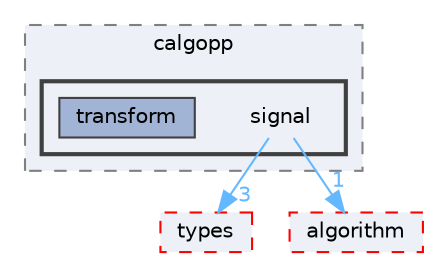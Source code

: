 digraph "lib/signal/include/calgopp/signal"
{
 // LATEX_PDF_SIZE
  bgcolor="transparent";
  edge [fontname=Helvetica,fontsize=10,labelfontname=Helvetica,labelfontsize=10];
  node [fontname=Helvetica,fontsize=10,shape=box,height=0.2,width=0.4];
  compound=true
  subgraph clusterdir_d26ecec07bd4dbf94ab891152eb0493d {
    graph [ bgcolor="#edf0f7", pencolor="grey50", label="calgopp", fontname=Helvetica,fontsize=10 style="filled,dashed", URL="dir_d26ecec07bd4dbf94ab891152eb0493d.html",tooltip=""]
  subgraph clusterdir_0829d3d72105bd92a179e229b2abdd65 {
    graph [ bgcolor="#edf0f7", pencolor="grey25", label="", fontname=Helvetica,fontsize=10 style="filled,bold", URL="dir_0829d3d72105bd92a179e229b2abdd65.html",tooltip=""]
    dir_0829d3d72105bd92a179e229b2abdd65 [shape=plaintext, label="signal"];
  dir_48be09d923a4f9514d43bda5e5d2a89c [label="transform", fillcolor="#a2b4d6", color="grey25", style="filled", URL="dir_48be09d923a4f9514d43bda5e5d2a89c.html",tooltip=""];
  }
  }
  dir_560694f03ee5bf1136d79e4f1ca1ca37 [label="types", fillcolor="#edf0f7", color="red", style="filled,dashed", URL="dir_560694f03ee5bf1136d79e4f1ca1ca37.html",tooltip=""];
  dir_f5dd86dbd9583e7b6fc3983d3949da68 [label="algorithm", fillcolor="#edf0f7", color="red", style="filled,dashed", URL="dir_f5dd86dbd9583e7b6fc3983d3949da68.html",tooltip=""];
  dir_0829d3d72105bd92a179e229b2abdd65->dir_560694f03ee5bf1136d79e4f1ca1ca37 [headlabel="3", labeldistance=1.5 headhref="dir_000010_000012.html" color="steelblue1" fontcolor="steelblue1"];
  dir_0829d3d72105bd92a179e229b2abdd65->dir_f5dd86dbd9583e7b6fc3983d3949da68 [headlabel="1", labeldistance=1.5 headhref="dir_000010_000000.html" color="steelblue1" fontcolor="steelblue1"];
}
